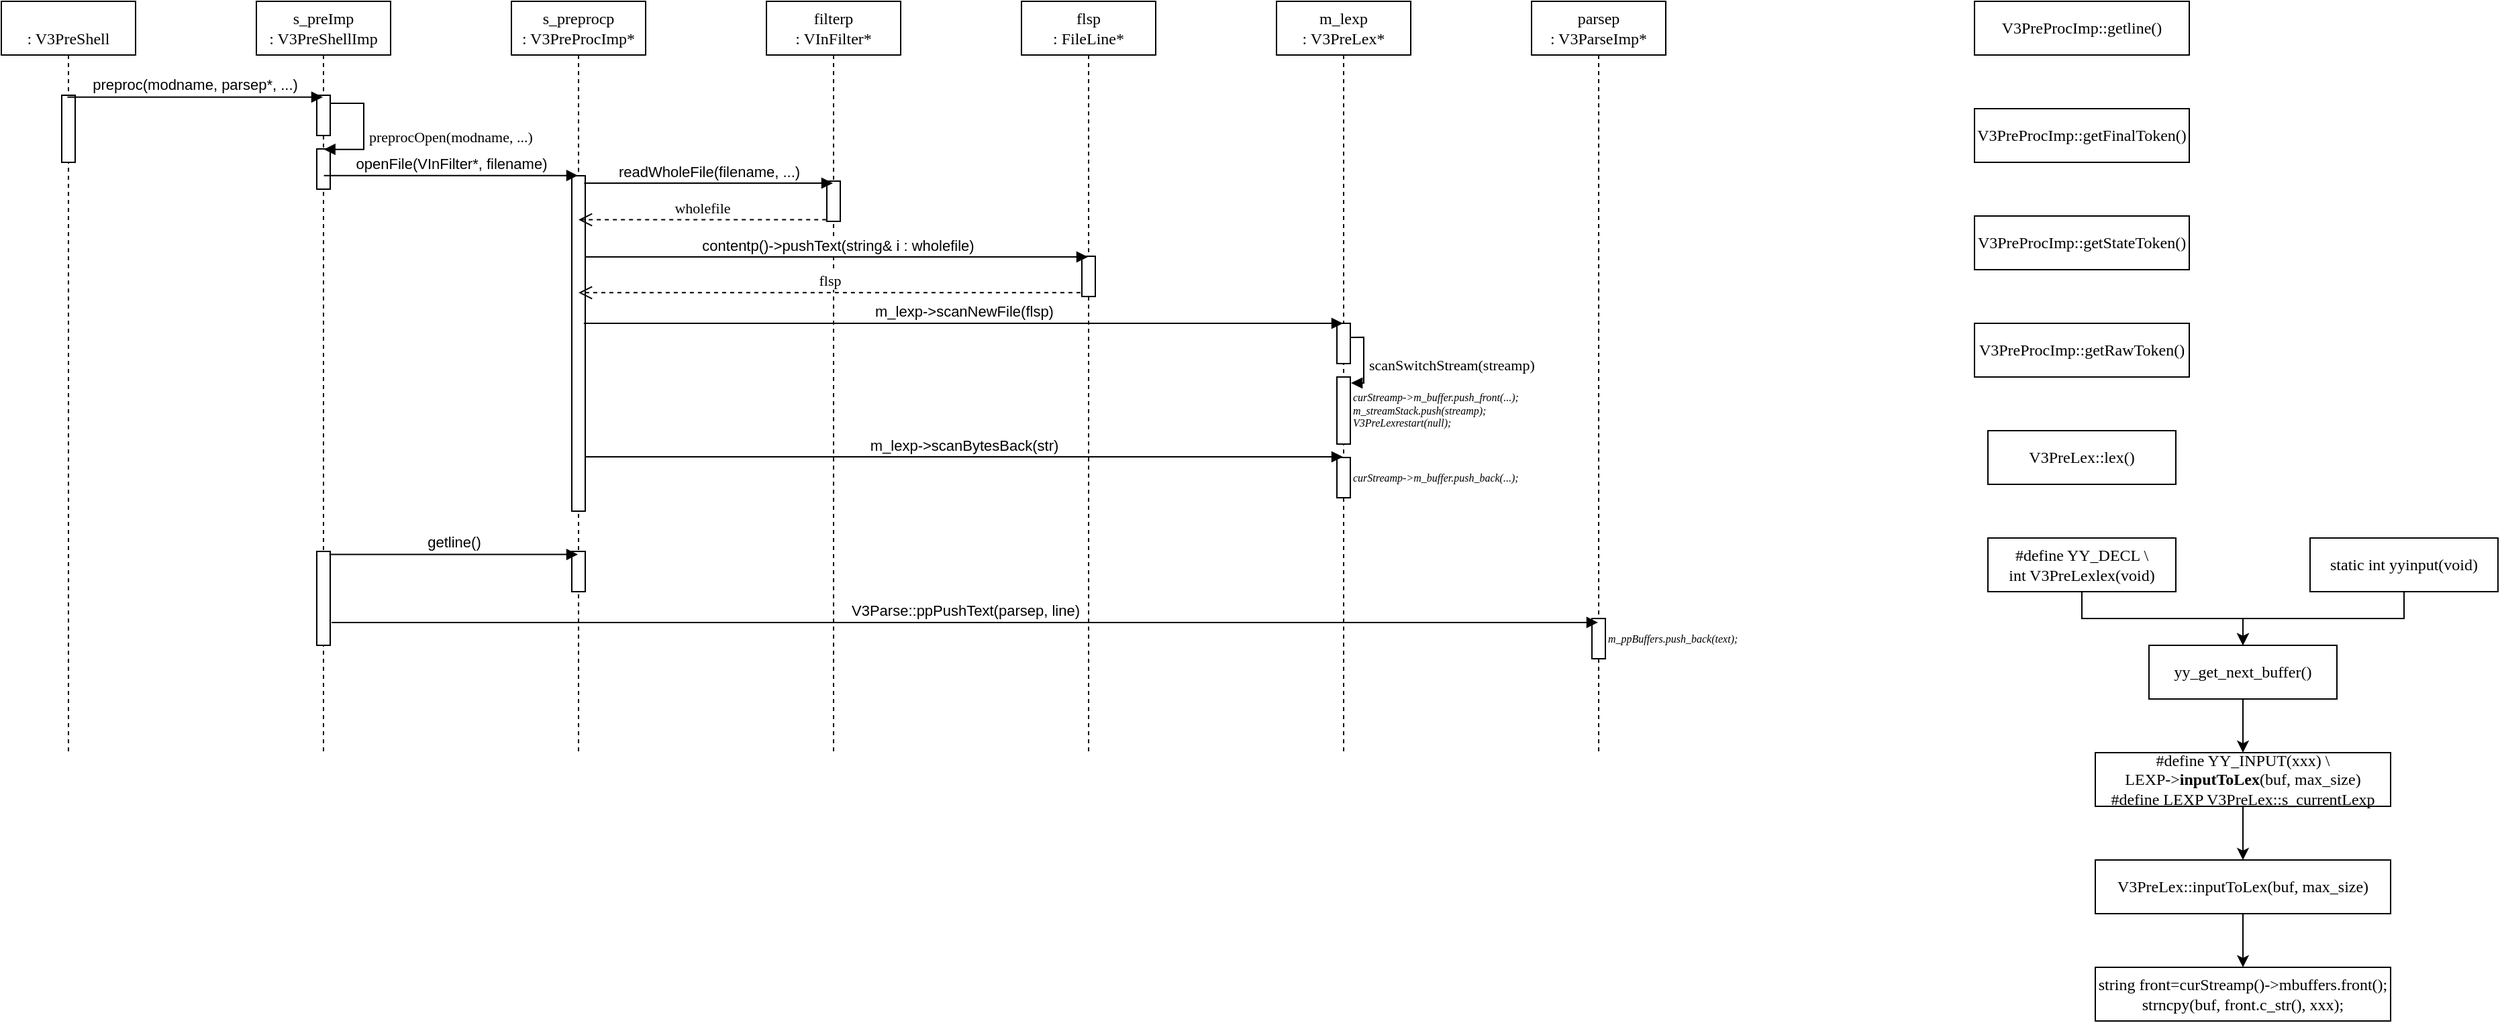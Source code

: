 <mxfile version="14.8.4" type="github">
  <diagram id="dEwAVk5H_p11wTZzzqWN" name="第 1 页">
    <mxGraphModel dx="569" dy="1132" grid="1" gridSize="10" guides="1" tooltips="1" connect="1" arrows="1" fold="1" page="1" pageScale="1" pageWidth="1169" pageHeight="827" math="0" shadow="0">
      <root>
        <mxCell id="0" />
        <mxCell id="1" parent="0" />
        <mxCell id="aLqruwpsdbwiLGUMoT0H-7" value="&lt;br&gt;: V3PreShell" style="shape=umlLifeline;perimeter=lifelinePerimeter;whiteSpace=wrap;html=1;container=1;collapsible=0;recursiveResize=0;outlineConnect=0;fontFamily=Times New Roman;" vertex="1" parent="1">
          <mxGeometry x="40" y="-800" width="100" height="562" as="geometry" />
        </mxCell>
        <mxCell id="aLqruwpsdbwiLGUMoT0H-8" value="" style="html=1;points=[];perimeter=orthogonalPerimeter;" vertex="1" parent="aLqruwpsdbwiLGUMoT0H-7">
          <mxGeometry x="45" y="70" width="10" height="50" as="geometry" />
        </mxCell>
        <mxCell id="aLqruwpsdbwiLGUMoT0H-17" value="s_preImp&lt;br&gt;: V3PreShellImp" style="shape=umlLifeline;perimeter=lifelinePerimeter;whiteSpace=wrap;html=1;container=1;collapsible=0;recursiveResize=0;outlineConnect=0;fontFamily=Times New Roman;" vertex="1" parent="1">
          <mxGeometry x="230" y="-800" width="100" height="562" as="geometry" />
        </mxCell>
        <mxCell id="aLqruwpsdbwiLGUMoT0H-18" value="" style="html=1;points=[];perimeter=orthogonalPerimeter;" vertex="1" parent="aLqruwpsdbwiLGUMoT0H-17">
          <mxGeometry x="45" y="70" width="10" height="30" as="geometry" />
        </mxCell>
        <mxCell id="aLqruwpsdbwiLGUMoT0H-19" value="" style="html=1;points=[];perimeter=orthogonalPerimeter;" vertex="1" parent="aLqruwpsdbwiLGUMoT0H-17">
          <mxGeometry x="45" y="110" width="10" height="30" as="geometry" />
        </mxCell>
        <mxCell id="aLqruwpsdbwiLGUMoT0H-25" value="preprocOpen(modname, ...)" style="edgeStyle=orthogonalEdgeStyle;html=1;align=left;spacingLeft=2;endArrow=block;rounded=0;fontFamily=Times New Roman;entryX=0.533;entryY=0.012;entryDx=0;entryDy=0;entryPerimeter=0;" edge="1" target="aLqruwpsdbwiLGUMoT0H-19" parent="aLqruwpsdbwiLGUMoT0H-17" source="aLqruwpsdbwiLGUMoT0H-18">
          <mxGeometry x="0.127" relative="1" as="geometry">
            <mxPoint x="55" y="76" as="sourcePoint" />
            <Array as="points">
              <mxPoint x="80" y="76" />
              <mxPoint x="80" y="110" />
            </Array>
            <mxPoint x="55" y="95" as="targetPoint" />
            <mxPoint as="offset" />
          </mxGeometry>
        </mxCell>
        <mxCell id="aLqruwpsdbwiLGUMoT0H-33" value="" style="html=1;points=[];perimeter=orthogonalPerimeter;" vertex="1" parent="aLqruwpsdbwiLGUMoT0H-17">
          <mxGeometry x="45" y="410" width="10" height="70" as="geometry" />
        </mxCell>
        <mxCell id="aLqruwpsdbwiLGUMoT0H-23" value="preproc(modname, parsep*, ...)" style="html=1;verticalAlign=bottom;endArrow=block;exitX=0.492;exitY=0.127;exitDx=0;exitDy=0;exitPerimeter=0;" edge="1" parent="1" source="aLqruwpsdbwiLGUMoT0H-7" target="aLqruwpsdbwiLGUMoT0H-17">
          <mxGeometry relative="1" as="geometry">
            <mxPoint x="110.0" y="-730" as="sourcePoint" />
            <mxPoint x="263.3" y="-730" as="targetPoint" />
          </mxGeometry>
        </mxCell>
        <mxCell id="aLqruwpsdbwiLGUMoT0H-26" value="s_preprocp&lt;br&gt;: V3PreProcImp*" style="shape=umlLifeline;perimeter=lifelinePerimeter;whiteSpace=wrap;html=1;container=1;collapsible=0;recursiveResize=0;outlineConnect=0;fontFamily=Times New Roman;" vertex="1" parent="1">
          <mxGeometry x="420" y="-800" width="100" height="562" as="geometry" />
        </mxCell>
        <mxCell id="aLqruwpsdbwiLGUMoT0H-27" value="" style="html=1;points=[];perimeter=orthogonalPerimeter;" vertex="1" parent="aLqruwpsdbwiLGUMoT0H-26">
          <mxGeometry x="45" y="130" width="10" height="250" as="geometry" />
        </mxCell>
        <mxCell id="aLqruwpsdbwiLGUMoT0H-28" value="" style="html=1;points=[];perimeter=orthogonalPerimeter;" vertex="1" parent="aLqruwpsdbwiLGUMoT0H-26">
          <mxGeometry x="45" y="410" width="10" height="30" as="geometry" />
        </mxCell>
        <mxCell id="aLqruwpsdbwiLGUMoT0H-35" value="getline()" style="html=1;verticalAlign=bottom;endArrow=block;exitX=0.933;exitY=0.033;exitDx=0;exitDy=0;exitPerimeter=0;" edge="1" parent="1" source="aLqruwpsdbwiLGUMoT0H-33">
          <mxGeometry relative="1" as="geometry">
            <mxPoint x="290" y="-378.81" as="sourcePoint" />
            <mxPoint x="469.5" y="-387.69" as="targetPoint" />
          </mxGeometry>
        </mxCell>
        <mxCell id="aLqruwpsdbwiLGUMoT0H-36" value="parsep&lt;br&gt;: V3ParseImp*" style="shape=umlLifeline;perimeter=lifelinePerimeter;whiteSpace=wrap;html=1;container=1;collapsible=0;recursiveResize=0;outlineConnect=0;fontFamily=Times New Roman;" vertex="1" parent="1">
          <mxGeometry x="1180" y="-800" width="100" height="562" as="geometry" />
        </mxCell>
        <mxCell id="aLqruwpsdbwiLGUMoT0H-42" value="" style="html=1;points=[];perimeter=orthogonalPerimeter;" vertex="1" parent="aLqruwpsdbwiLGUMoT0H-36">
          <mxGeometry x="45" y="460" width="10" height="30" as="geometry" />
        </mxCell>
        <mxCell id="aLqruwpsdbwiLGUMoT0H-43" value="V3Parse::ppPushText(parsep, line)" style="html=1;verticalAlign=bottom;endArrow=block;exitX=1.1;exitY=0.757;exitDx=0;exitDy=0;exitPerimeter=0;" edge="1" parent="1" source="aLqruwpsdbwiLGUMoT0H-33" target="aLqruwpsdbwiLGUMoT0H-36">
          <mxGeometry relative="1" as="geometry">
            <mxPoint x="294.33" y="-377.69" as="sourcePoint" />
            <mxPoint x="1229.5" y="-337.01" as="targetPoint" />
          </mxGeometry>
        </mxCell>
        <mxCell id="aLqruwpsdbwiLGUMoT0H-44" value="openFile(VInFilter*, filename)" style="html=1;verticalAlign=bottom;endArrow=block;exitX=0.503;exitY=0.231;exitDx=0;exitDy=0;exitPerimeter=0;" edge="1" parent="1" source="aLqruwpsdbwiLGUMoT0H-17" target="aLqruwpsdbwiLGUMoT0H-26">
          <mxGeometry relative="1" as="geometry">
            <mxPoint x="285" y="-672" as="sourcePoint" />
            <mxPoint x="470.67" y="-679.97" as="targetPoint" />
          </mxGeometry>
        </mxCell>
        <mxCell id="aLqruwpsdbwiLGUMoT0H-48" value="filterp&lt;br&gt;: VInFilter*" style="shape=umlLifeline;perimeter=lifelinePerimeter;whiteSpace=wrap;html=1;container=1;collapsible=0;recursiveResize=0;outlineConnect=0;fontFamily=Times New Roman;" vertex="1" parent="1">
          <mxGeometry x="610" y="-800" width="100" height="562" as="geometry" />
        </mxCell>
        <mxCell id="aLqruwpsdbwiLGUMoT0H-49" value="" style="html=1;points=[];perimeter=orthogonalPerimeter;" vertex="1" parent="aLqruwpsdbwiLGUMoT0H-48">
          <mxGeometry x="45" y="134" width="10" height="30" as="geometry" />
        </mxCell>
        <mxCell id="aLqruwpsdbwiLGUMoT0H-51" value="readWholeFile(filename, ...)" style="html=1;verticalAlign=bottom;endArrow=block;exitX=0.92;exitY=0.022;exitDx=0;exitDy=0;exitPerimeter=0;" edge="1" parent="1" source="aLqruwpsdbwiLGUMoT0H-27" target="aLqruwpsdbwiLGUMoT0H-48">
          <mxGeometry relative="1" as="geometry">
            <mxPoint x="295" y="-659.33" as="sourcePoint" />
            <mxPoint x="475" y="-659.01" as="targetPoint" />
          </mxGeometry>
        </mxCell>
        <mxCell id="aLqruwpsdbwiLGUMoT0H-52" value="flsp&lt;br&gt;: FileLine*" style="shape=umlLifeline;perimeter=lifelinePerimeter;whiteSpace=wrap;html=1;container=1;collapsible=0;recursiveResize=0;outlineConnect=0;fontFamily=Times New Roman;" vertex="1" parent="1">
          <mxGeometry x="800" y="-800" width="100" height="562" as="geometry" />
        </mxCell>
        <mxCell id="aLqruwpsdbwiLGUMoT0H-53" value="" style="html=1;points=[];perimeter=orthogonalPerimeter;" vertex="1" parent="aLqruwpsdbwiLGUMoT0H-52">
          <mxGeometry x="45" y="190" width="10" height="30" as="geometry" />
        </mxCell>
        <mxCell id="aLqruwpsdbwiLGUMoT0H-54" value="wholefile" style="html=1;verticalAlign=bottom;endArrow=open;dashed=1;endSize=8;fontFamily=Times New Roman;exitX=-0.04;exitY=0.96;exitDx=0;exitDy=0;exitPerimeter=0;" edge="1" parent="1" source="aLqruwpsdbwiLGUMoT0H-49" target="aLqruwpsdbwiLGUMoT0H-26">
          <mxGeometry relative="1" as="geometry">
            <mxPoint x="660" y="-631" as="sourcePoint" />
            <mxPoint x="540" y="-600" as="targetPoint" />
          </mxGeometry>
        </mxCell>
        <mxCell id="aLqruwpsdbwiLGUMoT0H-55" value="contentp()-&amp;gt;pushText(string&amp;amp; i : wholefile)" style="html=1;verticalAlign=bottom;endArrow=block;exitX=1;exitY=0.242;exitDx=0;exitDy=0;exitPerimeter=0;" edge="1" parent="1" source="aLqruwpsdbwiLGUMoT0H-27" target="aLqruwpsdbwiLGUMoT0H-52">
          <mxGeometry relative="1" as="geometry">
            <mxPoint x="485.55" y="-656.08" as="sourcePoint" />
            <mxPoint x="669.5" y="-656.08" as="targetPoint" />
          </mxGeometry>
        </mxCell>
        <mxCell id="aLqruwpsdbwiLGUMoT0H-56" value="m_lexp&lt;br&gt;: V3PreLex*" style="shape=umlLifeline;perimeter=lifelinePerimeter;whiteSpace=wrap;html=1;container=1;collapsible=0;recursiveResize=0;outlineConnect=0;fontFamily=Times New Roman;" vertex="1" parent="1">
          <mxGeometry x="990" y="-800" width="100" height="562" as="geometry" />
        </mxCell>
        <mxCell id="aLqruwpsdbwiLGUMoT0H-57" value="" style="html=1;points=[];perimeter=orthogonalPerimeter;" vertex="1" parent="aLqruwpsdbwiLGUMoT0H-56">
          <mxGeometry x="45" y="240" width="10" height="30" as="geometry" />
        </mxCell>
        <mxCell id="aLqruwpsdbwiLGUMoT0H-59" value="m_lexp-&amp;gt;scanNewFile(flsp)" style="html=1;verticalAlign=bottom;endArrow=block;exitX=0.895;exitY=0.44;exitDx=0;exitDy=0;exitPerimeter=0;" edge="1" parent="1" source="aLqruwpsdbwiLGUMoT0H-27" target="aLqruwpsdbwiLGUMoT0H-56">
          <mxGeometry relative="1" as="geometry">
            <mxPoint x="474" y="-561" as="sourcePoint" />
            <mxPoint x="859.5" y="-600.67" as="targetPoint" />
          </mxGeometry>
        </mxCell>
        <mxCell id="aLqruwpsdbwiLGUMoT0H-60" value="flsp" style="html=1;verticalAlign=bottom;endArrow=open;dashed=1;endSize=8;fontFamily=Times New Roman;exitX=-0.105;exitY=0.905;exitDx=0;exitDy=0;exitPerimeter=0;" edge="1" parent="1" source="aLqruwpsdbwiLGUMoT0H-53" target="aLqruwpsdbwiLGUMoT0H-26">
          <mxGeometry relative="1" as="geometry">
            <mxPoint x="664.6" y="-627.2" as="sourcePoint" />
            <mxPoint x="480.024" y="-627.2" as="targetPoint" />
          </mxGeometry>
        </mxCell>
        <mxCell id="aLqruwpsdbwiLGUMoT0H-61" value="scanSwitchStream(streamp)" style="edgeStyle=orthogonalEdgeStyle;html=1;align=left;spacingLeft=2;endArrow=block;rounded=0;fontFamily=Times New Roman;entryX=1.056;entryY=0.089;entryDx=0;entryDy=0;entryPerimeter=0;exitX=0.972;exitY=0.348;exitDx=0;exitDy=0;exitPerimeter=0;" edge="1" parent="1" source="aLqruwpsdbwiLGUMoT0H-57" target="aLqruwpsdbwiLGUMoT0H-62">
          <mxGeometry x="0.127" relative="1" as="geometry">
            <mxPoint x="1049.67" y="-554.4" as="sourcePoint" />
            <Array as="points" />
            <mxPoint x="1045.0" y="-520.04" as="targetPoint" />
            <mxPoint as="offset" />
          </mxGeometry>
        </mxCell>
        <mxCell id="aLqruwpsdbwiLGUMoT0H-62" value="" style="html=1;points=[];perimeter=orthogonalPerimeter;" vertex="1" parent="1">
          <mxGeometry x="1035" y="-520" width="10" height="50" as="geometry" />
        </mxCell>
        <mxCell id="aLqruwpsdbwiLGUMoT0H-77" value="curStreamp-&gt;m_buffer.push_front(...);&#xa;m_streamStack.push(streamp);&#xa;V3PreLexrestart(null);" style="text;strokeColor=none;fillColor=none;align=left;verticalAlign=middle;whiteSpace=wrap;rounded=0;fontFamily=Times New Roman;fontSize=8;fontStyle=2" vertex="1" parent="1">
          <mxGeometry x="1045" y="-518.12" width="190" height="46.25" as="geometry" />
        </mxCell>
        <mxCell id="aLqruwpsdbwiLGUMoT0H-78" value="" style="html=1;points=[];perimeter=orthogonalPerimeter;" vertex="1" parent="1">
          <mxGeometry x="1035" y="-460" width="10" height="30" as="geometry" />
        </mxCell>
        <mxCell id="aLqruwpsdbwiLGUMoT0H-79" value="m_lexp-&amp;gt;scanBytesBack(str)" style="html=1;verticalAlign=bottom;endArrow=block;exitX=0.99;exitY=0.838;exitDx=0;exitDy=0;exitPerimeter=0;" edge="1" parent="1" source="aLqruwpsdbwiLGUMoT0H-27" target="aLqruwpsdbwiLGUMoT0H-56">
          <mxGeometry relative="1" as="geometry">
            <mxPoint x="483.95" y="-550" as="sourcePoint" />
            <mxPoint x="1049.5" y="-550" as="targetPoint" />
          </mxGeometry>
        </mxCell>
        <mxCell id="aLqruwpsdbwiLGUMoT0H-80" value="curStreamp-&gt;m_buffer.push_back(...);" style="text;strokeColor=none;fillColor=none;align=left;verticalAlign=middle;whiteSpace=wrap;rounded=0;fontFamily=Times New Roman;fontSize=8;fontStyle=2" vertex="1" parent="1">
          <mxGeometry x="1045" y="-460" width="190" height="30" as="geometry" />
        </mxCell>
        <mxCell id="aLqruwpsdbwiLGUMoT0H-81" value="m_ppBuffers.push_back(text);" style="text;strokeColor=none;fillColor=none;align=left;verticalAlign=middle;whiteSpace=wrap;rounded=0;fontFamily=Times New Roman;fontSize=8;fontStyle=2" vertex="1" parent="1">
          <mxGeometry x="1235" y="-340" width="190" height="30" as="geometry" />
        </mxCell>
        <mxCell id="aLqruwpsdbwiLGUMoT0H-89" style="edgeStyle=orthogonalEdgeStyle;rounded=0;orthogonalLoop=1;jettySize=auto;html=1;fontFamily=Times New Roman;fontSize=6;" edge="1" parent="1" source="aLqruwpsdbwiLGUMoT0H-83" target="aLqruwpsdbwiLGUMoT0H-84">
          <mxGeometry relative="1" as="geometry" />
        </mxCell>
        <mxCell id="aLqruwpsdbwiLGUMoT0H-83" value="#define YY_DECL \&lt;br&gt;int V3PreLexlex(void)" style="rounded=0;whiteSpace=wrap;html=1;fontFamily=Times New Roman;" vertex="1" parent="1">
          <mxGeometry x="1520" y="-400" width="140" height="40" as="geometry" />
        </mxCell>
        <mxCell id="aLqruwpsdbwiLGUMoT0H-91" style="edgeStyle=orthogonalEdgeStyle;rounded=0;orthogonalLoop=1;jettySize=auto;html=1;fontFamily=Times New Roman;fontSize=6;" edge="1" parent="1" source="aLqruwpsdbwiLGUMoT0H-84" target="aLqruwpsdbwiLGUMoT0H-86">
          <mxGeometry relative="1" as="geometry" />
        </mxCell>
        <mxCell id="aLqruwpsdbwiLGUMoT0H-84" value="yy_get_next_buffer()" style="rounded=0;whiteSpace=wrap;html=1;fontFamily=Times New Roman;" vertex="1" parent="1">
          <mxGeometry x="1640" y="-320" width="140" height="40" as="geometry" />
        </mxCell>
        <mxCell id="aLqruwpsdbwiLGUMoT0H-90" style="edgeStyle=orthogonalEdgeStyle;rounded=0;orthogonalLoop=1;jettySize=auto;html=1;fontFamily=Times New Roman;fontSize=6;" edge="1" parent="1" source="aLqruwpsdbwiLGUMoT0H-85" target="aLqruwpsdbwiLGUMoT0H-84">
          <mxGeometry relative="1" as="geometry" />
        </mxCell>
        <mxCell id="aLqruwpsdbwiLGUMoT0H-85" value="static int yyinput(void)" style="rounded=0;whiteSpace=wrap;html=1;fontFamily=Times New Roman;" vertex="1" parent="1">
          <mxGeometry x="1760" y="-400" width="140" height="40" as="geometry" />
        </mxCell>
        <mxCell id="aLqruwpsdbwiLGUMoT0H-92" style="edgeStyle=orthogonalEdgeStyle;rounded=0;orthogonalLoop=1;jettySize=auto;html=1;fontFamily=Times New Roman;fontSize=6;" edge="1" parent="1" source="aLqruwpsdbwiLGUMoT0H-86" target="aLqruwpsdbwiLGUMoT0H-87">
          <mxGeometry relative="1" as="geometry" />
        </mxCell>
        <mxCell id="aLqruwpsdbwiLGUMoT0H-86" value="#define YY_INPUT(xxx) \&lt;br&gt;LEXP-&amp;gt;&lt;b&gt;inputToLex&lt;/b&gt;(buf, max_size)&lt;br&gt;#define LEXP V3PreLex::s_currentLexp" style="rounded=0;whiteSpace=wrap;html=1;fontFamily=Times New Roman;" vertex="1" parent="1">
          <mxGeometry x="1600" y="-240" width="220" height="40" as="geometry" />
        </mxCell>
        <mxCell id="aLqruwpsdbwiLGUMoT0H-93" style="edgeStyle=orthogonalEdgeStyle;rounded=0;orthogonalLoop=1;jettySize=auto;html=1;fontFamily=Times New Roman;fontSize=6;" edge="1" parent="1" source="aLqruwpsdbwiLGUMoT0H-87" target="aLqruwpsdbwiLGUMoT0H-88">
          <mxGeometry relative="1" as="geometry" />
        </mxCell>
        <mxCell id="aLqruwpsdbwiLGUMoT0H-87" value="V3PreLex::inputToLex(buf, max_size)" style="rounded=0;whiteSpace=wrap;html=1;fontFamily=Times New Roman;" vertex="1" parent="1">
          <mxGeometry x="1600" y="-160" width="220" height="40" as="geometry" />
        </mxCell>
        <mxCell id="aLqruwpsdbwiLGUMoT0H-88" value="string front=curStreamp()-&amp;gt;mbuffers.front();&lt;br&gt;strncpy(buf, front.c_str(), xxx);" style="rounded=0;whiteSpace=wrap;html=1;fontFamily=Times New Roman;" vertex="1" parent="1">
          <mxGeometry x="1600" y="-80" width="220" height="40" as="geometry" />
        </mxCell>
        <mxCell id="aLqruwpsdbwiLGUMoT0H-94" value="V3PreLex::lex()" style="rounded=0;whiteSpace=wrap;html=1;fontFamily=Times New Roman;" vertex="1" parent="1">
          <mxGeometry x="1520" y="-480" width="140" height="40" as="geometry" />
        </mxCell>
        <mxCell id="aLqruwpsdbwiLGUMoT0H-95" value="V3PreProcImp::getRawToken()" style="rounded=0;whiteSpace=wrap;html=1;fontFamily=Times New Roman;" vertex="1" parent="1">
          <mxGeometry x="1510" y="-560" width="160" height="40" as="geometry" />
        </mxCell>
        <mxCell id="aLqruwpsdbwiLGUMoT0H-96" value="V3PreProcImp::getStateToken()" style="rounded=0;whiteSpace=wrap;html=1;fontFamily=Times New Roman;" vertex="1" parent="1">
          <mxGeometry x="1510" y="-640" width="160" height="40" as="geometry" />
        </mxCell>
        <mxCell id="aLqruwpsdbwiLGUMoT0H-97" value="V3PreProcImp::getFinalToken()" style="rounded=0;whiteSpace=wrap;html=1;fontFamily=Times New Roman;" vertex="1" parent="1">
          <mxGeometry x="1510" y="-720" width="160" height="40" as="geometry" />
        </mxCell>
        <mxCell id="aLqruwpsdbwiLGUMoT0H-98" value="V3PreProcImp::getline()" style="rounded=0;whiteSpace=wrap;html=1;fontFamily=Times New Roman;" vertex="1" parent="1">
          <mxGeometry x="1510" y="-800" width="160" height="40" as="geometry" />
        </mxCell>
      </root>
    </mxGraphModel>
  </diagram>
</mxfile>
